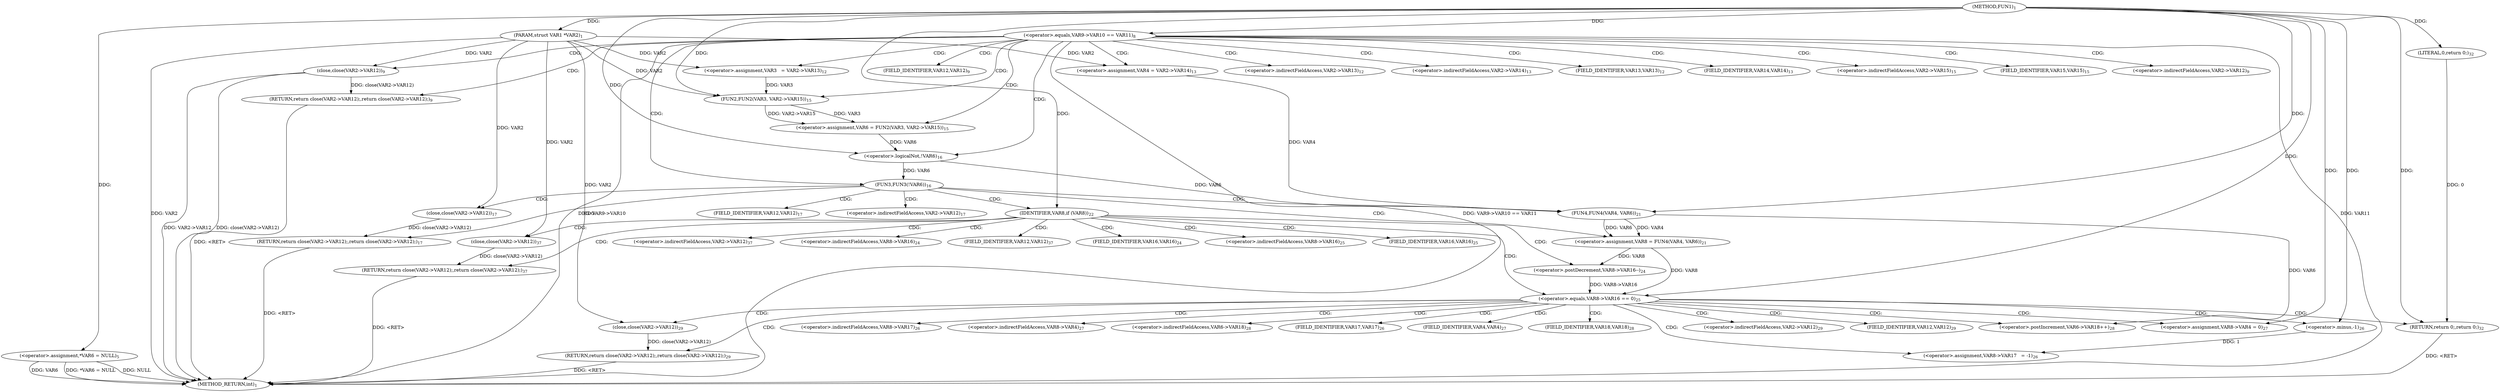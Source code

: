 digraph "FUN1" {  
"8" [label = <(METHOD,FUN1)<SUB>1</SUB>> ]
"105" [label = <(METHOD_RETURN,int)<SUB>1</SUB>> ]
"9" [label = <(PARAM,struct VAR1 *VAR2)<SUB>1</SUB>> ]
"14" [label = <(&lt;operator&gt;.assignment,*VAR6 = NULL)<SUB>5</SUB>> ]
"30" [label = <(&lt;operator&gt;.assignment,VAR3   = VAR2-&gt;VAR13)<SUB>12</SUB>> ]
"35" [label = <(&lt;operator&gt;.assignment,VAR4 = VAR2-&gt;VAR14)<SUB>13</SUB>> ]
"40" [label = <(&lt;operator&gt;.assignment,VAR6 = FUN2(VAR3, VAR2-&gt;VAR15))<SUB>15</SUB>> ]
"57" [label = <(&lt;operator&gt;.assignment,VAR8 = FUN4(VAR4, VAR6))<SUB>21</SUB>> ]
"100" [label = <(RETURN,return close(VAR2-&gt;VAR12);,return close(VAR2-&gt;VAR12);)<SUB>37</SUB>> ]
"19" [label = <(&lt;operator&gt;.equals,VAR9-&gt;VAR10 == VAR11)<SUB>8</SUB>> ]
"48" [label = <(FUN3,FUN3(!VAR6))<SUB>16</SUB>> ]
"63" [label = <(IDENTIFIER,VAR8,if (VAR8))<SUB>22</SUB>> ]
"101" [label = <(close,close(VAR2-&gt;VAR12))<SUB>37</SUB>> ]
"25" [label = <(RETURN,return close(VAR2-&gt;VAR12);,return close(VAR2-&gt;VAR12);)<SUB>9</SUB>> ]
"42" [label = <(FUN2,FUN2(VAR3, VAR2-&gt;VAR15))<SUB>15</SUB>> ]
"52" [label = <(RETURN,return close(VAR2-&gt;VAR12);,return close(VAR2-&gt;VAR12);)<SUB>17</SUB>> ]
"59" [label = <(FUN4,FUN4(VAR4, VAR6))<SUB>21</SUB>> ]
"65" [label = <(&lt;operator&gt;.postDecrement,VAR8-&gt;VAR16--)<SUB>24</SUB>> ]
"26" [label = <(close,close(VAR2-&gt;VAR12))<SUB>9</SUB>> ]
"49" [label = <(&lt;operator&gt;.logicalNot,!VAR6)<SUB>16</SUB>> ]
"53" [label = <(close,close(VAR2-&gt;VAR12))<SUB>17</SUB>> ]
"70" [label = <(&lt;operator&gt;.equals,VAR8-&gt;VAR16 == 0)<SUB>25</SUB>> ]
"76" [label = <(&lt;operator&gt;.assignment,VAR8-&gt;VAR17   = -1)<SUB>26</SUB>> ]
"82" [label = <(&lt;operator&gt;.assignment,VAR8-&gt;VAR4 = 0)<SUB>27</SUB>> ]
"87" [label = <(&lt;operator&gt;.postIncrement,VAR6-&gt;VAR18++)<SUB>28</SUB>> ]
"91" [label = <(RETURN,return close(VAR2-&gt;VAR12);,return close(VAR2-&gt;VAR12);)<SUB>29</SUB>> ]
"92" [label = <(close,close(VAR2-&gt;VAR12))<SUB>29</SUB>> ]
"98" [label = <(RETURN,return 0;,return 0;)<SUB>32</SUB>> ]
"80" [label = <(&lt;operator&gt;.minus,-1)<SUB>26</SUB>> ]
"99" [label = <(LITERAL,0,return 0;)<SUB>32</SUB>> ]
"32" [label = <(&lt;operator&gt;.indirectFieldAccess,VAR2-&gt;VAR13)<SUB>12</SUB>> ]
"37" [label = <(&lt;operator&gt;.indirectFieldAccess,VAR2-&gt;VAR14)<SUB>13</SUB>> ]
"34" [label = <(FIELD_IDENTIFIER,VAR13,VAR13)<SUB>12</SUB>> ]
"39" [label = <(FIELD_IDENTIFIER,VAR14,VAR14)<SUB>13</SUB>> ]
"44" [label = <(&lt;operator&gt;.indirectFieldAccess,VAR2-&gt;VAR15)<SUB>15</SUB>> ]
"102" [label = <(&lt;operator&gt;.indirectFieldAccess,VAR2-&gt;VAR12)<SUB>37</SUB>> ]
"46" [label = <(FIELD_IDENTIFIER,VAR15,VAR15)<SUB>15</SUB>> ]
"66" [label = <(&lt;operator&gt;.indirectFieldAccess,VAR8-&gt;VAR16)<SUB>24</SUB>> ]
"104" [label = <(FIELD_IDENTIFIER,VAR12,VAR12)<SUB>37</SUB>> ]
"27" [label = <(&lt;operator&gt;.indirectFieldAccess,VAR2-&gt;VAR12)<SUB>9</SUB>> ]
"54" [label = <(&lt;operator&gt;.indirectFieldAccess,VAR2-&gt;VAR12)<SUB>17</SUB>> ]
"68" [label = <(FIELD_IDENTIFIER,VAR16,VAR16)<SUB>24</SUB>> ]
"71" [label = <(&lt;operator&gt;.indirectFieldAccess,VAR8-&gt;VAR16)<SUB>25</SUB>> ]
"29" [label = <(FIELD_IDENTIFIER,VAR12,VAR12)<SUB>9</SUB>> ]
"56" [label = <(FIELD_IDENTIFIER,VAR12,VAR12)<SUB>17</SUB>> ]
"73" [label = <(FIELD_IDENTIFIER,VAR16,VAR16)<SUB>25</SUB>> ]
"77" [label = <(&lt;operator&gt;.indirectFieldAccess,VAR8-&gt;VAR17)<SUB>26</SUB>> ]
"83" [label = <(&lt;operator&gt;.indirectFieldAccess,VAR8-&gt;VAR4)<SUB>27</SUB>> ]
"88" [label = <(&lt;operator&gt;.indirectFieldAccess,VAR6-&gt;VAR18)<SUB>28</SUB>> ]
"79" [label = <(FIELD_IDENTIFIER,VAR17,VAR17)<SUB>26</SUB>> ]
"85" [label = <(FIELD_IDENTIFIER,VAR4,VAR4)<SUB>27</SUB>> ]
"90" [label = <(FIELD_IDENTIFIER,VAR18,VAR18)<SUB>28</SUB>> ]
"93" [label = <(&lt;operator&gt;.indirectFieldAccess,VAR2-&gt;VAR12)<SUB>29</SUB>> ]
"95" [label = <(FIELD_IDENTIFIER,VAR12,VAR12)<SUB>29</SUB>> ]
  "91" -> "105"  [ label = "DDG: &lt;RET&gt;"] 
  "25" -> "105"  [ label = "DDG: &lt;RET&gt;"] 
  "98" -> "105"  [ label = "DDG: &lt;RET&gt;"] 
  "52" -> "105"  [ label = "DDG: &lt;RET&gt;"] 
  "100" -> "105"  [ label = "DDG: &lt;RET&gt;"] 
  "9" -> "105"  [ label = "DDG: VAR2"] 
  "14" -> "105"  [ label = "DDG: VAR6"] 
  "14" -> "105"  [ label = "DDG: *VAR6 = NULL"] 
  "19" -> "105"  [ label = "DDG: VAR9-&gt;VAR10"] 
  "19" -> "105"  [ label = "DDG: VAR9-&gt;VAR10 == VAR11"] 
  "26" -> "105"  [ label = "DDG: VAR2-&gt;VAR12"] 
  "26" -> "105"  [ label = "DDG: close(VAR2-&gt;VAR12)"] 
  "19" -> "105"  [ label = "DDG: VAR11"] 
  "14" -> "105"  [ label = "DDG: NULL"] 
  "8" -> "9"  [ label = "DDG: "] 
  "8" -> "14"  [ label = "DDG: "] 
  "9" -> "30"  [ label = "DDG: VAR2"] 
  "9" -> "35"  [ label = "DDG: VAR2"] 
  "42" -> "40"  [ label = "DDG: VAR3"] 
  "42" -> "40"  [ label = "DDG: VAR2-&gt;VAR15"] 
  "59" -> "57"  [ label = "DDG: VAR4"] 
  "59" -> "57"  [ label = "DDG: VAR6"] 
  "101" -> "100"  [ label = "DDG: close(VAR2-&gt;VAR12)"] 
  "8" -> "63"  [ label = "DDG: "] 
  "8" -> "19"  [ label = "DDG: "] 
  "26" -> "25"  [ label = "DDG: close(VAR2-&gt;VAR12)"] 
  "30" -> "42"  [ label = "DDG: VAR3"] 
  "8" -> "42"  [ label = "DDG: "] 
  "9" -> "42"  [ label = "DDG: VAR2"] 
  "49" -> "48"  [ label = "DDG: VAR6"] 
  "53" -> "52"  [ label = "DDG: close(VAR2-&gt;VAR12)"] 
  "35" -> "59"  [ label = "DDG: VAR4"] 
  "8" -> "59"  [ label = "DDG: "] 
  "49" -> "59"  [ label = "DDG: VAR6"] 
  "9" -> "101"  [ label = "DDG: VAR2"] 
  "40" -> "49"  [ label = "DDG: VAR6"] 
  "8" -> "49"  [ label = "DDG: "] 
  "57" -> "65"  [ label = "DDG: VAR8"] 
  "9" -> "26"  [ label = "DDG: VAR2"] 
  "9" -> "53"  [ label = "DDG: VAR2"] 
  "57" -> "70"  [ label = "DDG: VAR8"] 
  "65" -> "70"  [ label = "DDG: VAR8-&gt;VAR16"] 
  "8" -> "70"  [ label = "DDG: "] 
  "80" -> "76"  [ label = "DDG: 1"] 
  "8" -> "82"  [ label = "DDG: "] 
  "92" -> "91"  [ label = "DDG: close(VAR2-&gt;VAR12)"] 
  "59" -> "87"  [ label = "DDG: VAR6"] 
  "99" -> "98"  [ label = "DDG: 0"] 
  "8" -> "98"  [ label = "DDG: "] 
  "8" -> "80"  [ label = "DDG: "] 
  "9" -> "92"  [ label = "DDG: VAR2"] 
  "8" -> "99"  [ label = "DDG: "] 
  "19" -> "30"  [ label = "CDG: "] 
  "19" -> "34"  [ label = "CDG: "] 
  "19" -> "48"  [ label = "CDG: "] 
  "19" -> "32"  [ label = "CDG: "] 
  "19" -> "49"  [ label = "CDG: "] 
  "19" -> "26"  [ label = "CDG: "] 
  "19" -> "42"  [ label = "CDG: "] 
  "19" -> "37"  [ label = "CDG: "] 
  "19" -> "46"  [ label = "CDG: "] 
  "19" -> "25"  [ label = "CDG: "] 
  "19" -> "27"  [ label = "CDG: "] 
  "19" -> "40"  [ label = "CDG: "] 
  "19" -> "29"  [ label = "CDG: "] 
  "19" -> "44"  [ label = "CDG: "] 
  "19" -> "35"  [ label = "CDG: "] 
  "19" -> "39"  [ label = "CDG: "] 
  "48" -> "57"  [ label = "CDG: "] 
  "48" -> "52"  [ label = "CDG: "] 
  "48" -> "56"  [ label = "CDG: "] 
  "48" -> "59"  [ label = "CDG: "] 
  "48" -> "54"  [ label = "CDG: "] 
  "48" -> "53"  [ label = "CDG: "] 
  "48" -> "63"  [ label = "CDG: "] 
  "63" -> "68"  [ label = "CDG: "] 
  "63" -> "73"  [ label = "CDG: "] 
  "63" -> "66"  [ label = "CDG: "] 
  "63" -> "102"  [ label = "CDG: "] 
  "63" -> "104"  [ label = "CDG: "] 
  "63" -> "65"  [ label = "CDG: "] 
  "63" -> "101"  [ label = "CDG: "] 
  "63" -> "71"  [ label = "CDG: "] 
  "63" -> "100"  [ label = "CDG: "] 
  "63" -> "70"  [ label = "CDG: "] 
  "70" -> "77"  [ label = "CDG: "] 
  "70" -> "98"  [ label = "CDG: "] 
  "70" -> "85"  [ label = "CDG: "] 
  "70" -> "95"  [ label = "CDG: "] 
  "70" -> "92"  [ label = "CDG: "] 
  "70" -> "76"  [ label = "CDG: "] 
  "70" -> "87"  [ label = "CDG: "] 
  "70" -> "91"  [ label = "CDG: "] 
  "70" -> "82"  [ label = "CDG: "] 
  "70" -> "93"  [ label = "CDG: "] 
  "70" -> "90"  [ label = "CDG: "] 
  "70" -> "79"  [ label = "CDG: "] 
  "70" -> "80"  [ label = "CDG: "] 
  "70" -> "83"  [ label = "CDG: "] 
  "70" -> "88"  [ label = "CDG: "] 
}
